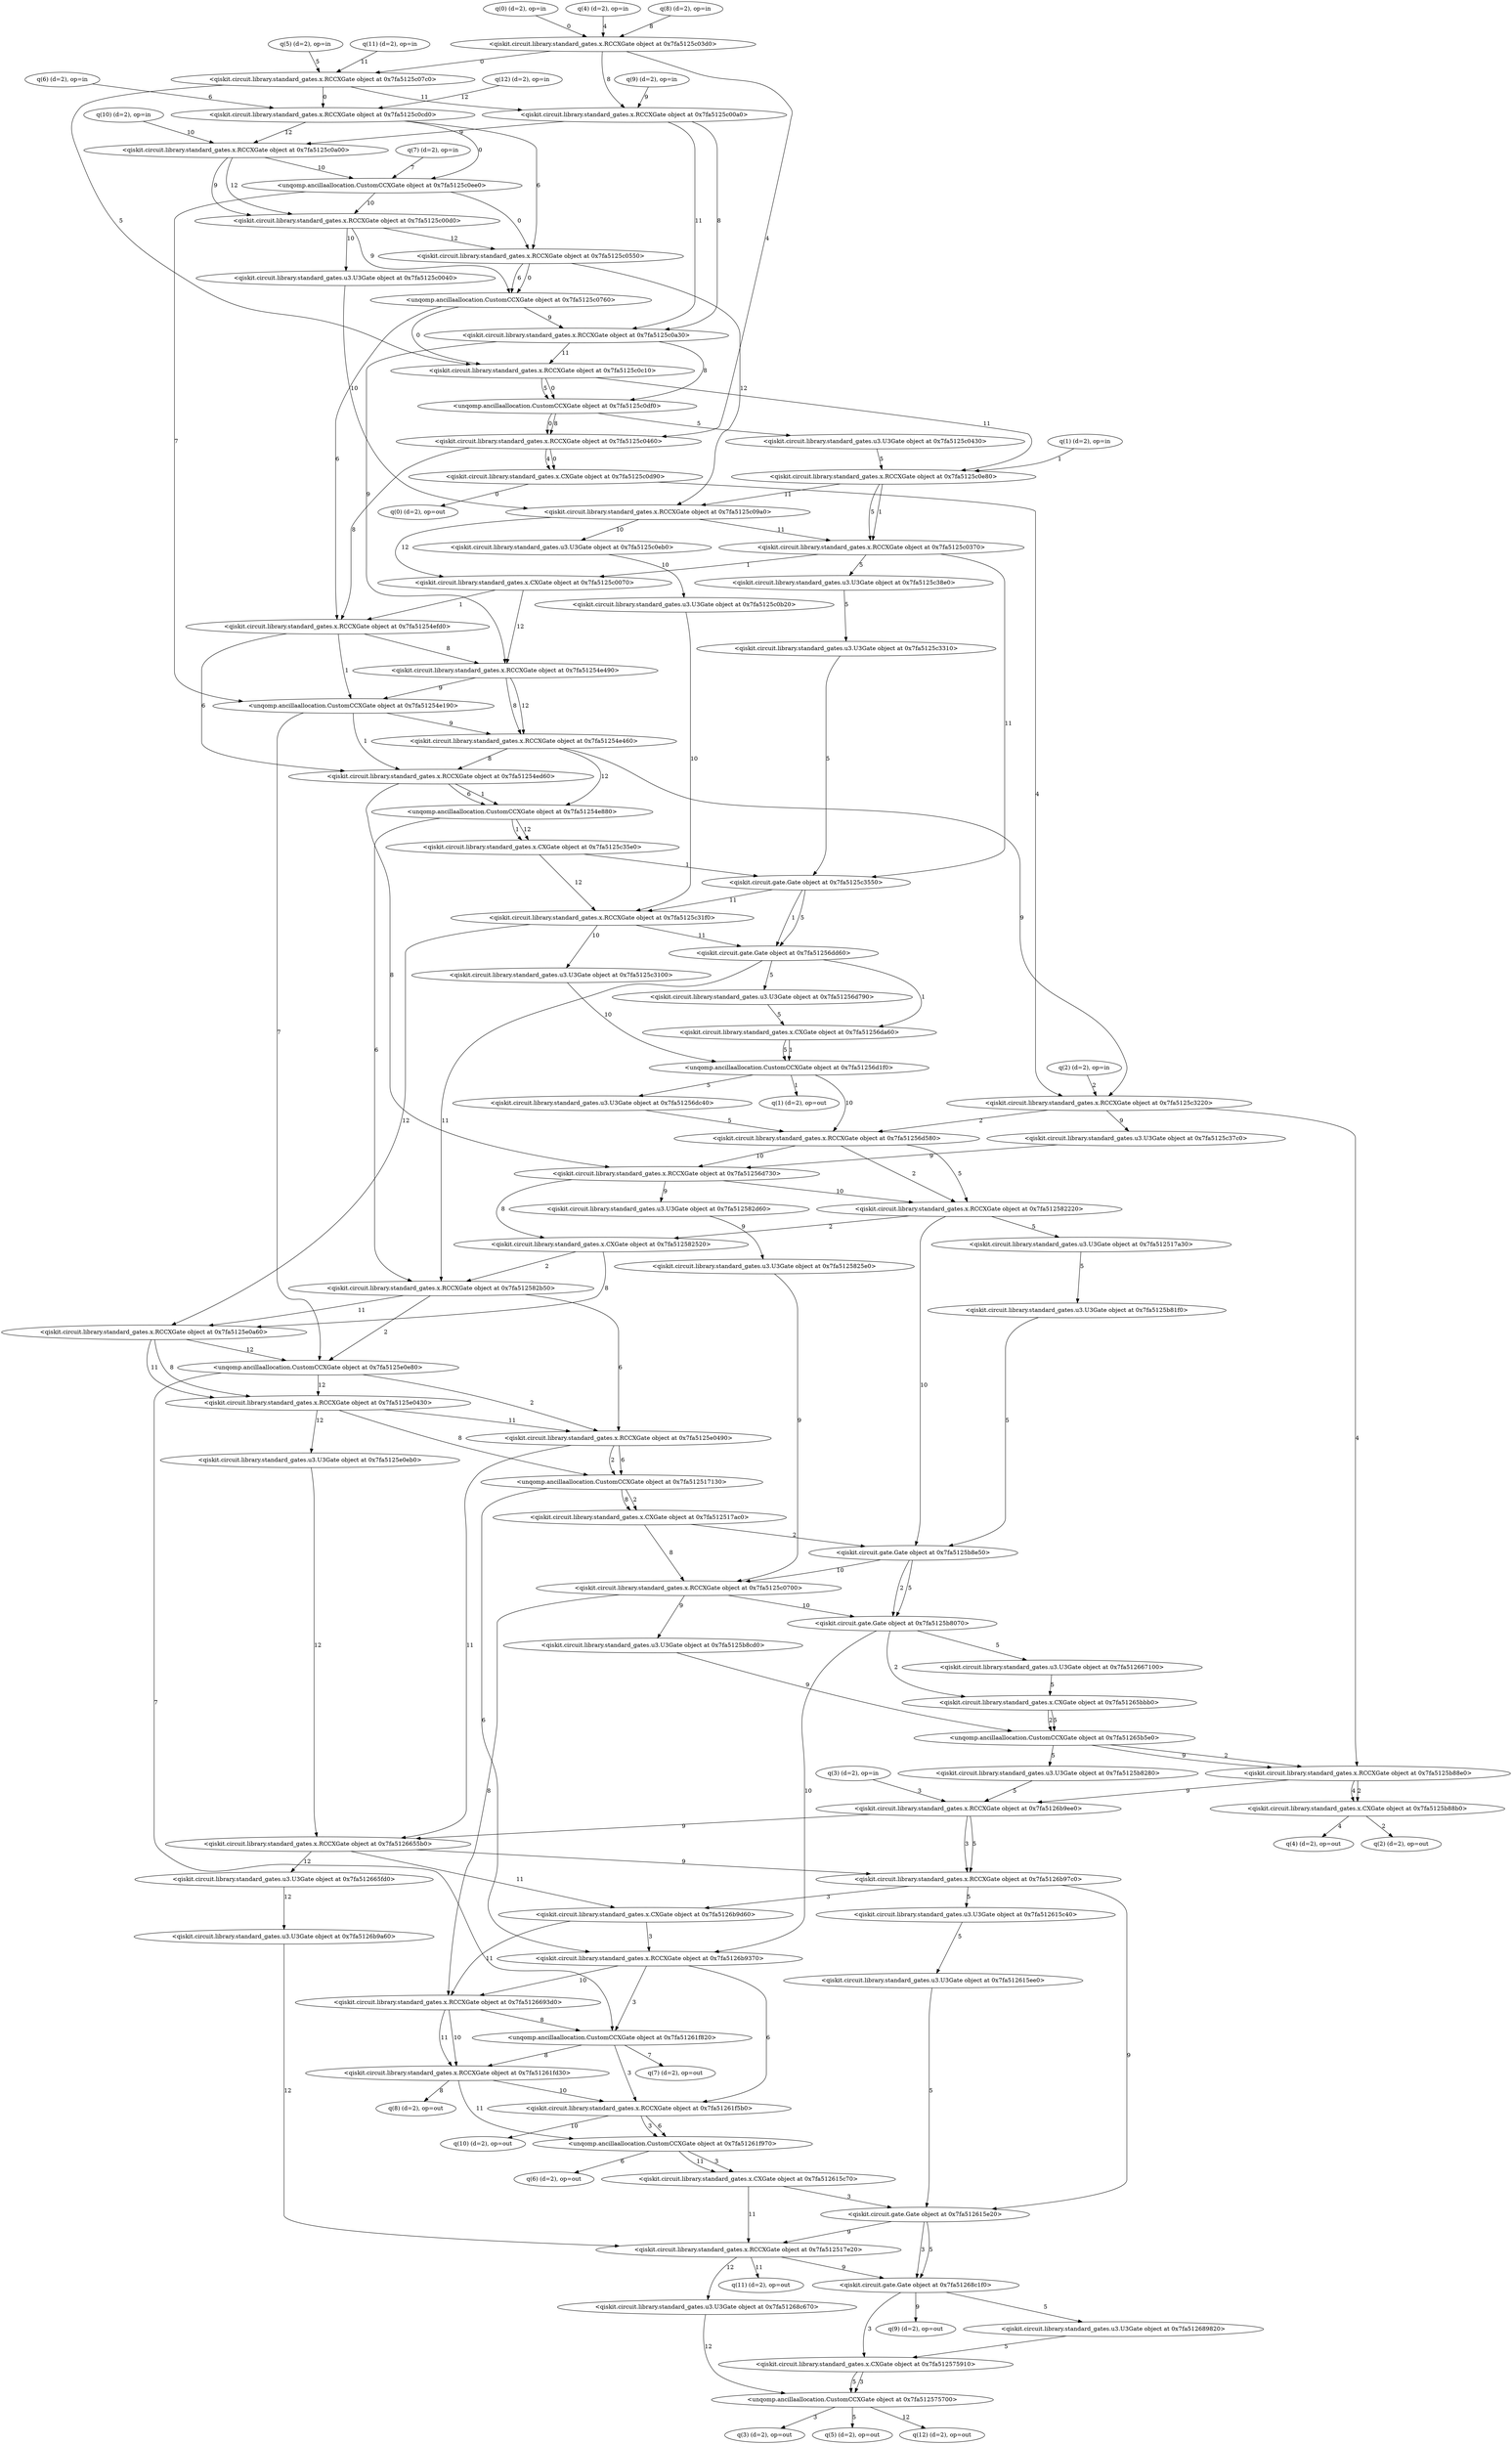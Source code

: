 digraph G {
0 [label="q(0) (d=2), op=in", qubits="0", matrix="None", ancilla=false];
1 [label="q(1) (d=2), op=in", qubits="1", matrix="None", ancilla=false];
2 [label="q(2) (d=2), op=in", qubits="2", matrix="None", ancilla=false];
3 [label="q(3) (d=2), op=in", qubits="3", matrix="None", ancilla=false];
4 [label="q(4) (d=2), op=in", qubits="4", matrix="None", ancilla=false];
5 [label="q(5) (d=2), op=in", qubits="5", matrix="None", ancilla=false];
6 [label="q(6) (d=2), op=in", qubits="6", matrix="None", ancilla=false];
7 [label="q(7) (d=2), op=in", qubits="7", matrix="None", ancilla=false];
8 [label="q(8) (d=2), op=in", qubits="8", matrix="None", ancilla=true];
9 [label="q(9) (d=2), op=in", qubits="9", matrix="None", ancilla=true];
10 [label="q(10) (d=2), op=in", qubits="10", matrix="None", ancilla=true];
11 [label="q(11) (d=2), op=in", qubits="11", matrix="None", ancilla=true];
12 [label="q(12) (d=2), op=in", qubits="12", matrix="None", ancilla=true];
13 [label="<qiskit.circuit.library.standard_gates.x.RCCXGate object at 0x7fa5125c03d0>", qubits="0,4,8", matrix="[[0, 1], [-1, 0]]"];
14 [label="<qiskit.circuit.library.standard_gates.x.RCCXGate object at 0x7fa5125c07c0>", qubits="0,5,11", matrix="[[0, 1], [-1, 0]]"];
15 [label="<qiskit.circuit.library.standard_gates.x.RCCXGate object at 0x7fa5125c00a0>", qubits="8,11,9", matrix="[[0, 1], [-1, 0]]"];
16 [label="<qiskit.circuit.library.standard_gates.x.RCCXGate object at 0x7fa5125c0cd0>", qubits="0,6,12", matrix="[[0, 1], [-1, 0]]"];
17 [label="<qiskit.circuit.library.standard_gates.x.RCCXGate object at 0x7fa5125c0a00>", qubits="9,12,10", matrix="[[0, 1], [-1, 0]]"];
18 [label="<unqomp.ancillaallocation.CustomCCXGate object at 0x7fa5125c0ee0>", qubits="0,10,7", matrix="[[0, 1], [1, 0]]"];
19 [label="<qiskit.circuit.library.standard_gates.x.RCCXGate object at 0x7fa5125c00d0>", qubits="9,12,10", matrix="[[0, 1], [-1, 0]]"];
20 [label="<qiskit.circuit.library.standard_gates.u3.U3Gate object at 0x7fa5125c0040>", qubits="10", matrix="[[0, 1], [1, 0]]"];
21 [label="<qiskit.circuit.library.standard_gates.x.RCCXGate object at 0x7fa5125c0550>", qubits="0,6,12", matrix="[[0, 1], [-1, 0]]"];
22 [label="<unqomp.ancillaallocation.CustomCCXGate object at 0x7fa5125c0760>", qubits="0,9,6", matrix="[[0, 1], [1, 0]]"];
23 [label="<qiskit.circuit.library.standard_gates.x.RCCXGate object at 0x7fa5125c0a30>", qubits="8,11,9", matrix="[[0, 1], [-1, 0]]"];
24 [label="<qiskit.circuit.library.standard_gates.x.RCCXGate object at 0x7fa5125c0c10>", qubits="0,5,11", matrix="[[0, 1], [-1, 0]]"];
25 [label="<unqomp.ancillaallocation.CustomCCXGate object at 0x7fa5125c0df0>", qubits="0,8,5", matrix="[[0, 1], [1, 0]]"];
26 [label="<qiskit.circuit.library.standard_gates.x.RCCXGate object at 0x7fa5125c0460>", qubits="0,4,8", matrix="[[0, 1], [-1, 0]]"];
27 [label="<qiskit.circuit.library.standard_gates.x.CXGate object at 0x7fa5125c0d90>", qubits="0,4", matrix="[[0, 1], [1, 0]]"];
28 [label="<qiskit.circuit.library.standard_gates.u3.U3Gate object at 0x7fa5125c0430>", qubits="5", matrix="[[0, 1], [1, 0]]"];
29 [label="<qiskit.circuit.library.standard_gates.x.RCCXGate object at 0x7fa5125c0e80>", qubits="1,5,11", matrix="[[0, 1], [-1, 0]]"];
30 [label="<qiskit.circuit.library.standard_gates.x.RCCXGate object at 0x7fa5125c09a0>", qubits="10,11,12", matrix="[[0, 1], [-1, 0]]"];
31 [label="<qiskit.circuit.library.standard_gates.u3.U3Gate object at 0x7fa5125c0eb0>", qubits="10", matrix="[[0, 1], [1, 0]]"];
32 [label="<qiskit.circuit.library.standard_gates.u3.U3Gate object at 0x7fa5125c0b20>", qubits="10", matrix="[[0, 1], [1, 0]]"];
33 [label="<qiskit.circuit.library.standard_gates.x.RCCXGate object at 0x7fa5125c0370>", qubits="1,5,11", matrix="[[0, 1], [-1, 0]]"];
34 [label="<qiskit.circuit.library.standard_gates.x.CXGate object at 0x7fa5125c0070>", qubits="1,12", matrix="[[0, 1], [1, 0]]"];
35 [label="<qiskit.circuit.library.standard_gates.x.RCCXGate object at 0x7fa51254efd0>", qubits="1,6,8", matrix="[[0, 1], [-1, 0]]"];
36 [label="<qiskit.circuit.library.standard_gates.x.RCCXGate object at 0x7fa51254e490>", qubits="12,8,9", matrix="[[0, 1], [-1, 0]]"];
37 [label="<unqomp.ancillaallocation.CustomCCXGate object at 0x7fa51254e190>", qubits="1,9,7", matrix="[[0, 1], [1, 0]]"];
38 [label="<qiskit.circuit.library.standard_gates.x.RCCXGate object at 0x7fa51254e460>", qubits="12,8,9", matrix="[[0, 1], [-1, 0]]"];
39 [label="<qiskit.circuit.library.standard_gates.x.RCCXGate object at 0x7fa51254ed60>", qubits="1,6,8", matrix="[[0, 1], [-1, 0]]"];
40 [label="<unqomp.ancillaallocation.CustomCCXGate object at 0x7fa51254e880>", qubits="1,12,6", matrix="[[0, 1], [1, 0]]"];
41 [label="<qiskit.circuit.library.standard_gates.x.CXGate object at 0x7fa5125c35e0>", qubits="1,12", matrix="[[0, 1], [1, 0]]"];
42 [label="<qiskit.circuit.library.standard_gates.x.RCCXGate object at 0x7fa5125c3220>", qubits="2,4,9", matrix="[[0, 1], [-1, 0]]"];
43 [label="<qiskit.circuit.library.standard_gates.u3.U3Gate object at 0x7fa5125c37c0>", qubits="9", matrix="[[0, 1], [1, 0]]"];
44 [label="<qiskit.circuit.library.standard_gates.u3.U3Gate object at 0x7fa5125c38e0>", qubits="5", matrix="[[0, 1], [1, 0]]"];
45 [label="<qiskit.circuit.library.standard_gates.u3.U3Gate object at 0x7fa5125c3310>", qubits="5", matrix="[[0, 1], [1, 0]]"];
46 [label="<qiskit.circuit.gate.Gate object at 0x7fa5125c3550>", qubits="1,5,11", matrix="[[0, 1], [-1, 0]]"];
47 [label="<qiskit.circuit.library.standard_gates.x.RCCXGate object at 0x7fa5125c31f0>", qubits="10,11,12", matrix="[[0, 1], [-1, 0]]"];
48 [label="<qiskit.circuit.library.standard_gates.u3.U3Gate object at 0x7fa5125c3100>", qubits="10", matrix="[[0, 1], [1, 0]]"];
49 [label="<qiskit.circuit.gate.Gate object at 0x7fa51256dd60>", qubits="1,5,11", matrix="[[0, 1], [-1, 0]]"];
50 [label="<qiskit.circuit.library.standard_gates.u3.U3Gate object at 0x7fa51256d790>", qubits="5", matrix="[[0, 1], [1, 0]]"];
51 [label="<qiskit.circuit.library.standard_gates.x.CXGate object at 0x7fa51256da60>", qubits="1,5", matrix="[[0, 1], [1, 0]]"];
52 [label="<unqomp.ancillaallocation.CustomCCXGate object at 0x7fa51256d1f0>", qubits="1,10,5", matrix="[[0, 1], [1, 0]]"];
53 [label="<qiskit.circuit.library.standard_gates.u3.U3Gate object at 0x7fa51256dc40>", qubits="5", matrix="[[0, 1], [1, 0]]"];
54 [label="<qiskit.circuit.library.standard_gates.x.RCCXGate object at 0x7fa51256d580>", qubits="2,5,10", matrix="[[0, 1], [-1, 0]]"];
55 [label="<qiskit.circuit.library.standard_gates.x.RCCXGate object at 0x7fa51256d730>", qubits="9,10,8", matrix="[[0, 1], [-1, 0]]"];
56 [label="<qiskit.circuit.library.standard_gates.u3.U3Gate object at 0x7fa512582d60>", qubits="9", matrix="[[0, 1], [1, 0]]"];
57 [label="<qiskit.circuit.library.standard_gates.u3.U3Gate object at 0x7fa5125825e0>", qubits="9", matrix="[[0, 1], [1, 0]]"];
58 [label="<qiskit.circuit.library.standard_gates.x.RCCXGate object at 0x7fa512582220>", qubits="2,5,10", matrix="[[0, 1], [-1, 0]]"];
59 [label="<qiskit.circuit.library.standard_gates.x.CXGate object at 0x7fa512582520>", qubits="2,8", matrix="[[0, 1], [1, 0]]"];
60 [label="<qiskit.circuit.library.standard_gates.x.RCCXGate object at 0x7fa512582b50>", qubits="2,6,11", matrix="[[0, 1], [-1, 0]]"];
61 [label="<qiskit.circuit.library.standard_gates.x.RCCXGate object at 0x7fa5125e0a60>", qubits="8,11,12", matrix="[[0, 1], [-1, 0]]"];
62 [label="<unqomp.ancillaallocation.CustomCCXGate object at 0x7fa5125e0e80>", qubits="2,12,7", matrix="[[0, 1], [1, 0]]"];
63 [label="<qiskit.circuit.library.standard_gates.x.RCCXGate object at 0x7fa5125e0430>", qubits="8,11,12", matrix="[[0, 1], [-1, 0]]"];
64 [label="<qiskit.circuit.library.standard_gates.u3.U3Gate object at 0x7fa5125e0eb0>", qubits="12", matrix="[[0, 1], [1, 0]]"];
65 [label="<qiskit.circuit.library.standard_gates.x.RCCXGate object at 0x7fa5125e0490>", qubits="2,6,11", matrix="[[0, 1], [-1, 0]]"];
66 [label="<unqomp.ancillaallocation.CustomCCXGate object at 0x7fa512517130>", qubits="2,8,6", matrix="[[0, 1], [1, 0]]"];
67 [label="<qiskit.circuit.library.standard_gates.x.CXGate object at 0x7fa512517ac0>", qubits="2,8", matrix="[[0, 1], [1, 0]]"];
68 [label="<qiskit.circuit.library.standard_gates.u3.U3Gate object at 0x7fa512517a30>", qubits="5", matrix="[[0, 1], [1, 0]]"];
69 [label="<qiskit.circuit.library.standard_gates.u3.U3Gate object at 0x7fa5125b81f0>", qubits="5", matrix="[[0, 1], [1, 0]]"];
70 [label="<qiskit.circuit.gate.Gate object at 0x7fa5125b8e50>", qubits="2,5,10", matrix="[[0, 1], [-1, 0]]"];
71 [label="<qiskit.circuit.library.standard_gates.x.RCCXGate object at 0x7fa5125c0700>", qubits="9,10,8", matrix="[[0, 1], [-1, 0]]"];
72 [label="<qiskit.circuit.library.standard_gates.u3.U3Gate object at 0x7fa5125b8cd0>", qubits="9", matrix="[[0, 1], [1, 0]]"];
73 [label="<qiskit.circuit.gate.Gate object at 0x7fa5125b8070>", qubits="2,5,10", matrix="[[0, 1], [-1, 0]]"];
74 [label="<qiskit.circuit.library.standard_gates.u3.U3Gate object at 0x7fa512667100>", qubits="5", matrix="[[0, 1], [1, 0]]"];
75 [label="<qiskit.circuit.library.standard_gates.x.CXGate object at 0x7fa51265bbb0>", qubits="2,5", matrix="[[0, 1], [1, 0]]"];
76 [label="<unqomp.ancillaallocation.CustomCCXGate object at 0x7fa51265b5e0>", qubits="2,9,5", matrix="[[0, 1], [1, 0]]"];
77 [label="<qiskit.circuit.library.standard_gates.x.RCCXGate object at 0x7fa5125b88e0>", qubits="2,4,9", matrix="[[0, 1], [-1, 0]]"];
78 [label="<qiskit.circuit.library.standard_gates.x.CXGate object at 0x7fa5125b88b0>", qubits="2,4", matrix="[[0, 1], [1, 0]]"];
79 [label="<qiskit.circuit.library.standard_gates.u3.U3Gate object at 0x7fa5125b8280>", qubits="5", matrix="[[0, 1], [1, 0]]"];
80 [label="<qiskit.circuit.library.standard_gates.x.RCCXGate object at 0x7fa5126b9ee0>", qubits="3,5,9", matrix="[[0, 1], [-1, 0]]"];
81 [label="<qiskit.circuit.library.standard_gates.x.RCCXGate object at 0x7fa5126655b0>", qubits="12,9,11", matrix="[[0, 1], [-1, 0]]"];
82 [label="<qiskit.circuit.library.standard_gates.u3.U3Gate object at 0x7fa512665fd0>", qubits="12", matrix="[[0, 1], [1, 0]]"];
83 [label="<qiskit.circuit.library.standard_gates.u3.U3Gate object at 0x7fa5126b9a60>", qubits="12", matrix="[[0, 1], [1, 0]]"];
84 [label="<qiskit.circuit.library.standard_gates.x.RCCXGate object at 0x7fa5126b97c0>", qubits="3,5,9", matrix="[[0, 1], [-1, 0]]"];
85 [label="<qiskit.circuit.library.standard_gates.x.CXGate object at 0x7fa5126b9d60>", qubits="3,11", matrix="[[0, 1], [1, 0]]"];
86 [label="<qiskit.circuit.library.standard_gates.x.RCCXGate object at 0x7fa5126b9370>", qubits="3,6,10", matrix="[[0, 1], [-1, 0]]"];
87 [label="<qiskit.circuit.library.standard_gates.x.RCCXGate object at 0x7fa5126693d0>", qubits="11,10,8", matrix="[[0, 1], [-1, 0]]"];
88 [label="<unqomp.ancillaallocation.CustomCCXGate object at 0x7fa51261f820>", qubits="3,8,7", matrix="[[0, 1], [1, 0]]"];
89 [label="<qiskit.circuit.library.standard_gates.x.RCCXGate object at 0x7fa51261fd30>", qubits="11,10,8", matrix="[[0, 1], [-1, 0]]"];
90 [label="<qiskit.circuit.library.standard_gates.x.RCCXGate object at 0x7fa51261f5b0>", qubits="3,6,10", matrix="[[0, 1], [-1, 0]]"];
91 [label="<unqomp.ancillaallocation.CustomCCXGate object at 0x7fa51261f970>", qubits="3,11,6", matrix="[[0, 1], [1, 0]]"];
92 [label="<qiskit.circuit.library.standard_gates.x.CXGate object at 0x7fa512615c70>", qubits="3,11", matrix="[[0, 1], [1, 0]]"];
93 [label="<qiskit.circuit.library.standard_gates.u3.U3Gate object at 0x7fa512615c40>", qubits="5", matrix="[[0, 1], [1, 0]]"];
94 [label="<qiskit.circuit.library.standard_gates.u3.U3Gate object at 0x7fa512615ee0>", qubits="5", matrix="[[0, 1], [1, 0]]"];
95 [label="<qiskit.circuit.gate.Gate object at 0x7fa512615e20>", qubits="3,5,9", matrix="[[0, 1], [-1, 0]]"];
96 [label="<qiskit.circuit.library.standard_gates.x.RCCXGate object at 0x7fa512517e20>", qubits="12,9,11", matrix="[[0, 1], [-1, 0]]"];
97 [label="<qiskit.circuit.library.standard_gates.u3.U3Gate object at 0x7fa51268c670>", qubits="12", matrix="[[0, 1], [1, 0]]"];
98 [label="<qiskit.circuit.gate.Gate object at 0x7fa51268c1f0>", qubits="3,5,9", matrix="[[0, 1], [-1, 0]]"];
99 [label="<qiskit.circuit.library.standard_gates.u3.U3Gate object at 0x7fa512689820>", qubits="5", matrix="[[0, 1], [1, 0]]"];
100 [label="<qiskit.circuit.library.standard_gates.x.CXGate object at 0x7fa512575910>", qubits="3,5", matrix="[[0, 1], [1, 0]]"];
101 [label="<unqomp.ancillaallocation.CustomCCXGate object at 0x7fa512575700>", qubits="3,12,5", matrix="[[0, 1], [1, 0]]"];
102 [label="q(0) (d=2), op=out", qubits="0", matrix="None", ancilla=false];
103 [label="q(1) (d=2), op=out", qubits="1", matrix="None", ancilla=false];
104 [label="q(2) (d=2), op=out", qubits="2", matrix="None", ancilla=false];
105 [label="q(3) (d=2), op=out", qubits="3", matrix="None", ancilla=false];
106 [label="q(4) (d=2), op=out", qubits="4", matrix="None", ancilla=false];
107 [label="q(5) (d=2), op=out", qubits="5", matrix="None", ancilla=false];
108 [label="q(6) (d=2), op=out", qubits="6", matrix="None", ancilla=false];
109 [label="q(7) (d=2), op=out", qubits="7", matrix="None", ancilla=false];
110 [label="q(8) (d=2), op=out", qubits="8", matrix="None", ancilla=true];
111 [label="q(9) (d=2), op=out", qubits="9", matrix="None", ancilla=true];
112 [label="q(10) (d=2), op=out", qubits="10", matrix="None", ancilla=true];
113 [label="q(11) (d=2), op=out", qubits="11", matrix="None", ancilla=true];
114 [label="q(12) (d=2), op=out", qubits="12", matrix="None", ancilla=true];
0 -> 13 [label=0];
4 -> 13 [label=4];
8 -> 13 [label=8];
13 -> 14 [label=0];
5 -> 14 [label=5];
11 -> 14 [label=11];
13 -> 15 [label=8];
14 -> 15 [label=11];
9 -> 15 [label=9];
14 -> 16 [label=0];
6 -> 16 [label=6];
12 -> 16 [label=12];
15 -> 17 [label=9];
16 -> 17 [label=12];
10 -> 17 [label=10];
16 -> 18 [label=0];
17 -> 18 [label=10];
7 -> 18 [label=7];
17 -> 19 [label=9];
17 -> 19 [label=12];
18 -> 19 [label=10];
19 -> 20 [label=10];
18 -> 21 [label=0];
16 -> 21 [label=6];
19 -> 21 [label=12];
21 -> 22 [label=0];
19 -> 22 [label=9];
21 -> 22 [label=6];
15 -> 23 [label=8];
15 -> 23 [label=11];
22 -> 23 [label=9];
22 -> 24 [label=0];
14 -> 24 [label=5];
23 -> 24 [label=11];
24 -> 25 [label=0];
23 -> 25 [label=8];
24 -> 25 [label=5];
25 -> 26 [label=0];
13 -> 26 [label=4];
25 -> 26 [label=8];
26 -> 27 [label=0];
26 -> 27 [label=4];
25 -> 28 [label=5];
1 -> 29 [label=1];
28 -> 29 [label=5];
24 -> 29 [label=11];
20 -> 30 [label=10];
29 -> 30 [label=11];
21 -> 30 [label=12];
30 -> 31 [label=10];
31 -> 32 [label=10];
29 -> 33 [label=1];
29 -> 33 [label=5];
30 -> 33 [label=11];
33 -> 34 [label=1];
30 -> 34 [label=12];
34 -> 35 [label=1];
22 -> 35 [label=6];
26 -> 35 [label=8];
34 -> 36 [label=12];
35 -> 36 [label=8];
23 -> 36 [label=9];
35 -> 37 [label=1];
36 -> 37 [label=9];
18 -> 37 [label=7];
36 -> 38 [label=12];
36 -> 38 [label=8];
37 -> 38 [label=9];
37 -> 39 [label=1];
35 -> 39 [label=6];
38 -> 39 [label=8];
39 -> 40 [label=1];
38 -> 40 [label=12];
39 -> 40 [label=6];
40 -> 41 [label=1];
40 -> 41 [label=12];
2 -> 42 [label=2];
27 -> 42 [label=4];
38 -> 42 [label=9];
42 -> 43 [label=9];
33 -> 44 [label=5];
44 -> 45 [label=5];
41 -> 46 [label=1];
45 -> 46 [label=5];
33 -> 46 [label=11];
32 -> 47 [label=10];
46 -> 47 [label=11];
41 -> 47 [label=12];
47 -> 48 [label=10];
46 -> 49 [label=1];
46 -> 49 [label=5];
47 -> 49 [label=11];
49 -> 50 [label=5];
49 -> 51 [label=1];
50 -> 51 [label=5];
51 -> 52 [label=1];
48 -> 52 [label=10];
51 -> 52 [label=5];
52 -> 53 [label=5];
42 -> 54 [label=2];
53 -> 54 [label=5];
52 -> 54 [label=10];
43 -> 55 [label=9];
54 -> 55 [label=10];
39 -> 55 [label=8];
55 -> 56 [label=9];
56 -> 57 [label=9];
54 -> 58 [label=2];
54 -> 58 [label=5];
55 -> 58 [label=10];
58 -> 59 [label=2];
55 -> 59 [label=8];
59 -> 60 [label=2];
40 -> 60 [label=6];
49 -> 60 [label=11];
59 -> 61 [label=8];
60 -> 61 [label=11];
47 -> 61 [label=12];
60 -> 62 [label=2];
61 -> 62 [label=12];
37 -> 62 [label=7];
61 -> 63 [label=8];
61 -> 63 [label=11];
62 -> 63 [label=12];
63 -> 64 [label=12];
62 -> 65 [label=2];
60 -> 65 [label=6];
63 -> 65 [label=11];
65 -> 66 [label=2];
63 -> 66 [label=8];
65 -> 66 [label=6];
66 -> 67 [label=2];
66 -> 67 [label=8];
58 -> 68 [label=5];
68 -> 69 [label=5];
67 -> 70 [label=2];
69 -> 70 [label=5];
58 -> 70 [label=10];
57 -> 71 [label=9];
70 -> 71 [label=10];
67 -> 71 [label=8];
71 -> 72 [label=9];
70 -> 73 [label=2];
70 -> 73 [label=5];
71 -> 73 [label=10];
73 -> 74 [label=5];
73 -> 75 [label=2];
74 -> 75 [label=5];
75 -> 76 [label=2];
72 -> 76 [label=9];
75 -> 76 [label=5];
76 -> 77 [label=2];
42 -> 77 [label=4];
76 -> 77 [label=9];
77 -> 78 [label=2];
77 -> 78 [label=4];
76 -> 79 [label=5];
3 -> 80 [label=3];
79 -> 80 [label=5];
77 -> 80 [label=9];
64 -> 81 [label=12];
80 -> 81 [label=9];
65 -> 81 [label=11];
81 -> 82 [label=12];
82 -> 83 [label=12];
80 -> 84 [label=3];
80 -> 84 [label=5];
81 -> 84 [label=9];
84 -> 85 [label=3];
81 -> 85 [label=11];
85 -> 86 [label=3];
66 -> 86 [label=6];
73 -> 86 [label=10];
85 -> 87 [label=11];
86 -> 87 [label=10];
71 -> 87 [label=8];
86 -> 88 [label=3];
87 -> 88 [label=8];
62 -> 88 [label=7];
87 -> 89 [label=11];
87 -> 89 [label=10];
88 -> 89 [label=8];
88 -> 90 [label=3];
86 -> 90 [label=6];
89 -> 90 [label=10];
90 -> 91 [label=3];
89 -> 91 [label=11];
90 -> 91 [label=6];
91 -> 92 [label=3];
91 -> 92 [label=11];
84 -> 93 [label=5];
93 -> 94 [label=5];
92 -> 95 [label=3];
94 -> 95 [label=5];
84 -> 95 [label=9];
83 -> 96 [label=12];
95 -> 96 [label=9];
92 -> 96 [label=11];
96 -> 97 [label=12];
95 -> 98 [label=3];
95 -> 98 [label=5];
96 -> 98 [label=9];
98 -> 99 [label=5];
98 -> 100 [label=3];
99 -> 100 [label=5];
100 -> 101 [label=3];
97 -> 101 [label=12];
100 -> 101 [label=5];
27 -> 102 [label=0];
52 -> 103 [label=1];
78 -> 104 [label=2];
101 -> 105 [label=3];
78 -> 106 [label=4];
101 -> 107 [label=5];
91 -> 108 [label=6];
88 -> 109 [label=7];
89 -> 110 [label=8];
98 -> 111 [label=9];
90 -> 112 [label=10];
96 -> 113 [label=11];
101 -> 114 [label=12];
}
